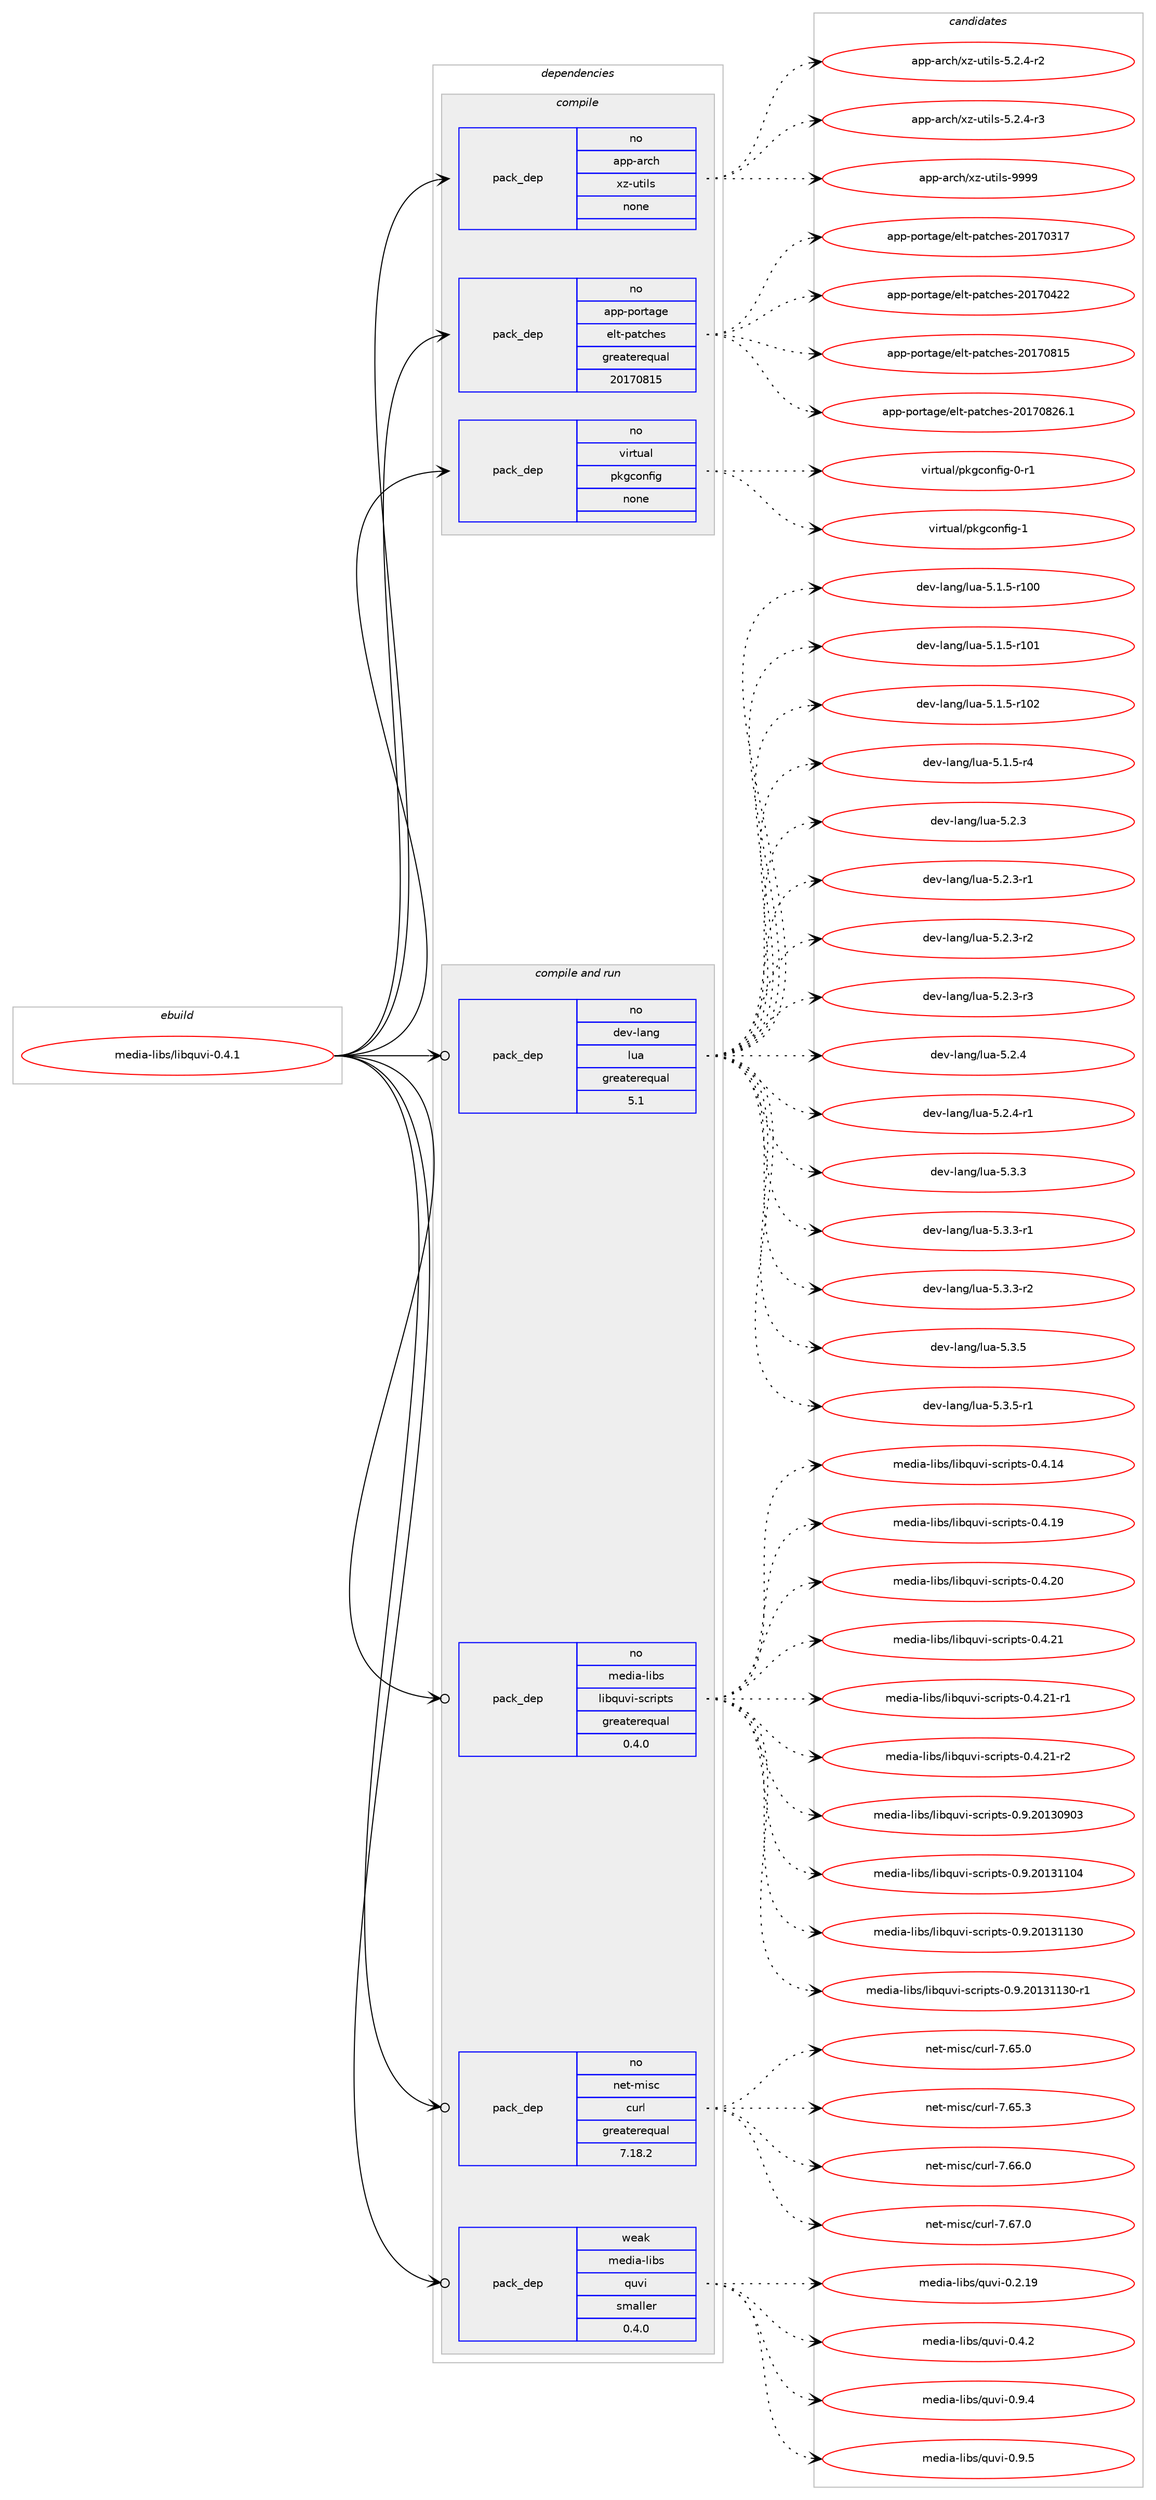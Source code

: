 digraph prolog {

# *************
# Graph options
# *************

newrank=true;
concentrate=true;
compound=true;
graph [rankdir=LR,fontname=Helvetica,fontsize=10,ranksep=1.5];#, ranksep=2.5, nodesep=0.2];
edge  [arrowhead=vee];
node  [fontname=Helvetica,fontsize=10];

# **********
# The ebuild
# **********

subgraph cluster_leftcol {
color=gray;
rank=same;
label=<<i>ebuild</i>>;
id [label="media-libs/libquvi-0.4.1", color=red, width=4, href="../media-libs/libquvi-0.4.1.svg"];
}

# ****************
# The dependencies
# ****************

subgraph cluster_midcol {
color=gray;
label=<<i>dependencies</i>>;
subgraph cluster_compile {
fillcolor="#eeeeee";
style=filled;
label=<<i>compile</i>>;
subgraph pack582917 {
dependency788386 [label=<<TABLE BORDER="0" CELLBORDER="1" CELLSPACING="0" CELLPADDING="4" WIDTH="220"><TR><TD ROWSPAN="6" CELLPADDING="30">pack_dep</TD></TR><TR><TD WIDTH="110">no</TD></TR><TR><TD>app-arch</TD></TR><TR><TD>xz-utils</TD></TR><TR><TD>none</TD></TR><TR><TD></TD></TR></TABLE>>, shape=none, color=blue];
}
id:e -> dependency788386:w [weight=20,style="solid",arrowhead="vee"];
subgraph pack582918 {
dependency788387 [label=<<TABLE BORDER="0" CELLBORDER="1" CELLSPACING="0" CELLPADDING="4" WIDTH="220"><TR><TD ROWSPAN="6" CELLPADDING="30">pack_dep</TD></TR><TR><TD WIDTH="110">no</TD></TR><TR><TD>app-portage</TD></TR><TR><TD>elt-patches</TD></TR><TR><TD>greaterequal</TD></TR><TR><TD>20170815</TD></TR></TABLE>>, shape=none, color=blue];
}
id:e -> dependency788387:w [weight=20,style="solid",arrowhead="vee"];
subgraph pack582919 {
dependency788388 [label=<<TABLE BORDER="0" CELLBORDER="1" CELLSPACING="0" CELLPADDING="4" WIDTH="220"><TR><TD ROWSPAN="6" CELLPADDING="30">pack_dep</TD></TR><TR><TD WIDTH="110">no</TD></TR><TR><TD>virtual</TD></TR><TR><TD>pkgconfig</TD></TR><TR><TD>none</TD></TR><TR><TD></TD></TR></TABLE>>, shape=none, color=blue];
}
id:e -> dependency788388:w [weight=20,style="solid",arrowhead="vee"];
}
subgraph cluster_compileandrun {
fillcolor="#eeeeee";
style=filled;
label=<<i>compile and run</i>>;
subgraph pack582920 {
dependency788389 [label=<<TABLE BORDER="0" CELLBORDER="1" CELLSPACING="0" CELLPADDING="4" WIDTH="220"><TR><TD ROWSPAN="6" CELLPADDING="30">pack_dep</TD></TR><TR><TD WIDTH="110">no</TD></TR><TR><TD>dev-lang</TD></TR><TR><TD>lua</TD></TR><TR><TD>greaterequal</TD></TR><TR><TD>5.1</TD></TR></TABLE>>, shape=none, color=blue];
}
id:e -> dependency788389:w [weight=20,style="solid",arrowhead="odotvee"];
subgraph pack582921 {
dependency788390 [label=<<TABLE BORDER="0" CELLBORDER="1" CELLSPACING="0" CELLPADDING="4" WIDTH="220"><TR><TD ROWSPAN="6" CELLPADDING="30">pack_dep</TD></TR><TR><TD WIDTH="110">no</TD></TR><TR><TD>media-libs</TD></TR><TR><TD>libquvi-scripts</TD></TR><TR><TD>greaterequal</TD></TR><TR><TD>0.4.0</TD></TR></TABLE>>, shape=none, color=blue];
}
id:e -> dependency788390:w [weight=20,style="solid",arrowhead="odotvee"];
subgraph pack582922 {
dependency788391 [label=<<TABLE BORDER="0" CELLBORDER="1" CELLSPACING="0" CELLPADDING="4" WIDTH="220"><TR><TD ROWSPAN="6" CELLPADDING="30">pack_dep</TD></TR><TR><TD WIDTH="110">no</TD></TR><TR><TD>net-misc</TD></TR><TR><TD>curl</TD></TR><TR><TD>greaterequal</TD></TR><TR><TD>7.18.2</TD></TR></TABLE>>, shape=none, color=blue];
}
id:e -> dependency788391:w [weight=20,style="solid",arrowhead="odotvee"];
subgraph pack582923 {
dependency788392 [label=<<TABLE BORDER="0" CELLBORDER="1" CELLSPACING="0" CELLPADDING="4" WIDTH="220"><TR><TD ROWSPAN="6" CELLPADDING="30">pack_dep</TD></TR><TR><TD WIDTH="110">weak</TD></TR><TR><TD>media-libs</TD></TR><TR><TD>quvi</TD></TR><TR><TD>smaller</TD></TR><TR><TD>0.4.0</TD></TR></TABLE>>, shape=none, color=blue];
}
id:e -> dependency788392:w [weight=20,style="solid",arrowhead="odotvee"];
}
subgraph cluster_run {
fillcolor="#eeeeee";
style=filled;
label=<<i>run</i>>;
}
}

# **************
# The candidates
# **************

subgraph cluster_choices {
rank=same;
color=gray;
label=<<i>candidates</i>>;

subgraph choice582917 {
color=black;
nodesep=1;
choice9711211245971149910447120122451171161051081154553465046524511450 [label="app-arch/xz-utils-5.2.4-r2", color=red, width=4,href="../app-arch/xz-utils-5.2.4-r2.svg"];
choice9711211245971149910447120122451171161051081154553465046524511451 [label="app-arch/xz-utils-5.2.4-r3", color=red, width=4,href="../app-arch/xz-utils-5.2.4-r3.svg"];
choice9711211245971149910447120122451171161051081154557575757 [label="app-arch/xz-utils-9999", color=red, width=4,href="../app-arch/xz-utils-9999.svg"];
dependency788386:e -> choice9711211245971149910447120122451171161051081154553465046524511450:w [style=dotted,weight="100"];
dependency788386:e -> choice9711211245971149910447120122451171161051081154553465046524511451:w [style=dotted,weight="100"];
dependency788386:e -> choice9711211245971149910447120122451171161051081154557575757:w [style=dotted,weight="100"];
}
subgraph choice582918 {
color=black;
nodesep=1;
choice97112112451121111141169710310147101108116451129711699104101115455048495548514955 [label="app-portage/elt-patches-20170317", color=red, width=4,href="../app-portage/elt-patches-20170317.svg"];
choice97112112451121111141169710310147101108116451129711699104101115455048495548525050 [label="app-portage/elt-patches-20170422", color=red, width=4,href="../app-portage/elt-patches-20170422.svg"];
choice97112112451121111141169710310147101108116451129711699104101115455048495548564953 [label="app-portage/elt-patches-20170815", color=red, width=4,href="../app-portage/elt-patches-20170815.svg"];
choice971121124511211111411697103101471011081164511297116991041011154550484955485650544649 [label="app-portage/elt-patches-20170826.1", color=red, width=4,href="../app-portage/elt-patches-20170826.1.svg"];
dependency788387:e -> choice97112112451121111141169710310147101108116451129711699104101115455048495548514955:w [style=dotted,weight="100"];
dependency788387:e -> choice97112112451121111141169710310147101108116451129711699104101115455048495548525050:w [style=dotted,weight="100"];
dependency788387:e -> choice97112112451121111141169710310147101108116451129711699104101115455048495548564953:w [style=dotted,weight="100"];
dependency788387:e -> choice971121124511211111411697103101471011081164511297116991041011154550484955485650544649:w [style=dotted,weight="100"];
}
subgraph choice582919 {
color=black;
nodesep=1;
choice11810511411611797108471121071039911111010210510345484511449 [label="virtual/pkgconfig-0-r1", color=red, width=4,href="../virtual/pkgconfig-0-r1.svg"];
choice1181051141161179710847112107103991111101021051034549 [label="virtual/pkgconfig-1", color=red, width=4,href="../virtual/pkgconfig-1.svg"];
dependency788388:e -> choice11810511411611797108471121071039911111010210510345484511449:w [style=dotted,weight="100"];
dependency788388:e -> choice1181051141161179710847112107103991111101021051034549:w [style=dotted,weight="100"];
}
subgraph choice582920 {
color=black;
nodesep=1;
choice1001011184510897110103471081179745534649465345114494848 [label="dev-lang/lua-5.1.5-r100", color=red, width=4,href="../dev-lang/lua-5.1.5-r100.svg"];
choice1001011184510897110103471081179745534649465345114494849 [label="dev-lang/lua-5.1.5-r101", color=red, width=4,href="../dev-lang/lua-5.1.5-r101.svg"];
choice1001011184510897110103471081179745534649465345114494850 [label="dev-lang/lua-5.1.5-r102", color=red, width=4,href="../dev-lang/lua-5.1.5-r102.svg"];
choice100101118451089711010347108117974553464946534511452 [label="dev-lang/lua-5.1.5-r4", color=red, width=4,href="../dev-lang/lua-5.1.5-r4.svg"];
choice10010111845108971101034710811797455346504651 [label="dev-lang/lua-5.2.3", color=red, width=4,href="../dev-lang/lua-5.2.3.svg"];
choice100101118451089711010347108117974553465046514511449 [label="dev-lang/lua-5.2.3-r1", color=red, width=4,href="../dev-lang/lua-5.2.3-r1.svg"];
choice100101118451089711010347108117974553465046514511450 [label="dev-lang/lua-5.2.3-r2", color=red, width=4,href="../dev-lang/lua-5.2.3-r2.svg"];
choice100101118451089711010347108117974553465046514511451 [label="dev-lang/lua-5.2.3-r3", color=red, width=4,href="../dev-lang/lua-5.2.3-r3.svg"];
choice10010111845108971101034710811797455346504652 [label="dev-lang/lua-5.2.4", color=red, width=4,href="../dev-lang/lua-5.2.4.svg"];
choice100101118451089711010347108117974553465046524511449 [label="dev-lang/lua-5.2.4-r1", color=red, width=4,href="../dev-lang/lua-5.2.4-r1.svg"];
choice10010111845108971101034710811797455346514651 [label="dev-lang/lua-5.3.3", color=red, width=4,href="../dev-lang/lua-5.3.3.svg"];
choice100101118451089711010347108117974553465146514511449 [label="dev-lang/lua-5.3.3-r1", color=red, width=4,href="../dev-lang/lua-5.3.3-r1.svg"];
choice100101118451089711010347108117974553465146514511450 [label="dev-lang/lua-5.3.3-r2", color=red, width=4,href="../dev-lang/lua-5.3.3-r2.svg"];
choice10010111845108971101034710811797455346514653 [label="dev-lang/lua-5.3.5", color=red, width=4,href="../dev-lang/lua-5.3.5.svg"];
choice100101118451089711010347108117974553465146534511449 [label="dev-lang/lua-5.3.5-r1", color=red, width=4,href="../dev-lang/lua-5.3.5-r1.svg"];
dependency788389:e -> choice1001011184510897110103471081179745534649465345114494848:w [style=dotted,weight="100"];
dependency788389:e -> choice1001011184510897110103471081179745534649465345114494849:w [style=dotted,weight="100"];
dependency788389:e -> choice1001011184510897110103471081179745534649465345114494850:w [style=dotted,weight="100"];
dependency788389:e -> choice100101118451089711010347108117974553464946534511452:w [style=dotted,weight="100"];
dependency788389:e -> choice10010111845108971101034710811797455346504651:w [style=dotted,weight="100"];
dependency788389:e -> choice100101118451089711010347108117974553465046514511449:w [style=dotted,weight="100"];
dependency788389:e -> choice100101118451089711010347108117974553465046514511450:w [style=dotted,weight="100"];
dependency788389:e -> choice100101118451089711010347108117974553465046514511451:w [style=dotted,weight="100"];
dependency788389:e -> choice10010111845108971101034710811797455346504652:w [style=dotted,weight="100"];
dependency788389:e -> choice100101118451089711010347108117974553465046524511449:w [style=dotted,weight="100"];
dependency788389:e -> choice10010111845108971101034710811797455346514651:w [style=dotted,weight="100"];
dependency788389:e -> choice100101118451089711010347108117974553465146514511449:w [style=dotted,weight="100"];
dependency788389:e -> choice100101118451089711010347108117974553465146514511450:w [style=dotted,weight="100"];
dependency788389:e -> choice10010111845108971101034710811797455346514653:w [style=dotted,weight="100"];
dependency788389:e -> choice100101118451089711010347108117974553465146534511449:w [style=dotted,weight="100"];
}
subgraph choice582921 {
color=black;
nodesep=1;
choice1091011001059745108105981154710810598113117118105451159911410511211611545484652464952 [label="media-libs/libquvi-scripts-0.4.14", color=red, width=4,href="../media-libs/libquvi-scripts-0.4.14.svg"];
choice1091011001059745108105981154710810598113117118105451159911410511211611545484652464957 [label="media-libs/libquvi-scripts-0.4.19", color=red, width=4,href="../media-libs/libquvi-scripts-0.4.19.svg"];
choice1091011001059745108105981154710810598113117118105451159911410511211611545484652465048 [label="media-libs/libquvi-scripts-0.4.20", color=red, width=4,href="../media-libs/libquvi-scripts-0.4.20.svg"];
choice1091011001059745108105981154710810598113117118105451159911410511211611545484652465049 [label="media-libs/libquvi-scripts-0.4.21", color=red, width=4,href="../media-libs/libquvi-scripts-0.4.21.svg"];
choice10910110010597451081059811547108105981131171181054511599114105112116115454846524650494511449 [label="media-libs/libquvi-scripts-0.4.21-r1", color=red, width=4,href="../media-libs/libquvi-scripts-0.4.21-r1.svg"];
choice10910110010597451081059811547108105981131171181054511599114105112116115454846524650494511450 [label="media-libs/libquvi-scripts-0.4.21-r2", color=red, width=4,href="../media-libs/libquvi-scripts-0.4.21-r2.svg"];
choice1091011001059745108105981154710810598113117118105451159911410511211611545484657465048495148574851 [label="media-libs/libquvi-scripts-0.9.20130903", color=red, width=4,href="../media-libs/libquvi-scripts-0.9.20130903.svg"];
choice1091011001059745108105981154710810598113117118105451159911410511211611545484657465048495149494852 [label="media-libs/libquvi-scripts-0.9.20131104", color=red, width=4,href="../media-libs/libquvi-scripts-0.9.20131104.svg"];
choice1091011001059745108105981154710810598113117118105451159911410511211611545484657465048495149495148 [label="media-libs/libquvi-scripts-0.9.20131130", color=red, width=4,href="../media-libs/libquvi-scripts-0.9.20131130.svg"];
choice10910110010597451081059811547108105981131171181054511599114105112116115454846574650484951494951484511449 [label="media-libs/libquvi-scripts-0.9.20131130-r1", color=red, width=4,href="../media-libs/libquvi-scripts-0.9.20131130-r1.svg"];
dependency788390:e -> choice1091011001059745108105981154710810598113117118105451159911410511211611545484652464952:w [style=dotted,weight="100"];
dependency788390:e -> choice1091011001059745108105981154710810598113117118105451159911410511211611545484652464957:w [style=dotted,weight="100"];
dependency788390:e -> choice1091011001059745108105981154710810598113117118105451159911410511211611545484652465048:w [style=dotted,weight="100"];
dependency788390:e -> choice1091011001059745108105981154710810598113117118105451159911410511211611545484652465049:w [style=dotted,weight="100"];
dependency788390:e -> choice10910110010597451081059811547108105981131171181054511599114105112116115454846524650494511449:w [style=dotted,weight="100"];
dependency788390:e -> choice10910110010597451081059811547108105981131171181054511599114105112116115454846524650494511450:w [style=dotted,weight="100"];
dependency788390:e -> choice1091011001059745108105981154710810598113117118105451159911410511211611545484657465048495148574851:w [style=dotted,weight="100"];
dependency788390:e -> choice1091011001059745108105981154710810598113117118105451159911410511211611545484657465048495149494852:w [style=dotted,weight="100"];
dependency788390:e -> choice1091011001059745108105981154710810598113117118105451159911410511211611545484657465048495149495148:w [style=dotted,weight="100"];
dependency788390:e -> choice10910110010597451081059811547108105981131171181054511599114105112116115454846574650484951494951484511449:w [style=dotted,weight="100"];
}
subgraph choice582922 {
color=black;
nodesep=1;
choice1101011164510910511599479911711410845554654534648 [label="net-misc/curl-7.65.0", color=red, width=4,href="../net-misc/curl-7.65.0.svg"];
choice1101011164510910511599479911711410845554654534651 [label="net-misc/curl-7.65.3", color=red, width=4,href="../net-misc/curl-7.65.3.svg"];
choice1101011164510910511599479911711410845554654544648 [label="net-misc/curl-7.66.0", color=red, width=4,href="../net-misc/curl-7.66.0.svg"];
choice1101011164510910511599479911711410845554654554648 [label="net-misc/curl-7.67.0", color=red, width=4,href="../net-misc/curl-7.67.0.svg"];
dependency788391:e -> choice1101011164510910511599479911711410845554654534648:w [style=dotted,weight="100"];
dependency788391:e -> choice1101011164510910511599479911711410845554654534651:w [style=dotted,weight="100"];
dependency788391:e -> choice1101011164510910511599479911711410845554654544648:w [style=dotted,weight="100"];
dependency788391:e -> choice1101011164510910511599479911711410845554654554648:w [style=dotted,weight="100"];
}
subgraph choice582923 {
color=black;
nodesep=1;
choice1091011001059745108105981154711311711810545484650464957 [label="media-libs/quvi-0.2.19", color=red, width=4,href="../media-libs/quvi-0.2.19.svg"];
choice10910110010597451081059811547113117118105454846524650 [label="media-libs/quvi-0.4.2", color=red, width=4,href="../media-libs/quvi-0.4.2.svg"];
choice10910110010597451081059811547113117118105454846574652 [label="media-libs/quvi-0.9.4", color=red, width=4,href="../media-libs/quvi-0.9.4.svg"];
choice10910110010597451081059811547113117118105454846574653 [label="media-libs/quvi-0.9.5", color=red, width=4,href="../media-libs/quvi-0.9.5.svg"];
dependency788392:e -> choice1091011001059745108105981154711311711810545484650464957:w [style=dotted,weight="100"];
dependency788392:e -> choice10910110010597451081059811547113117118105454846524650:w [style=dotted,weight="100"];
dependency788392:e -> choice10910110010597451081059811547113117118105454846574652:w [style=dotted,weight="100"];
dependency788392:e -> choice10910110010597451081059811547113117118105454846574653:w [style=dotted,weight="100"];
}
}

}
